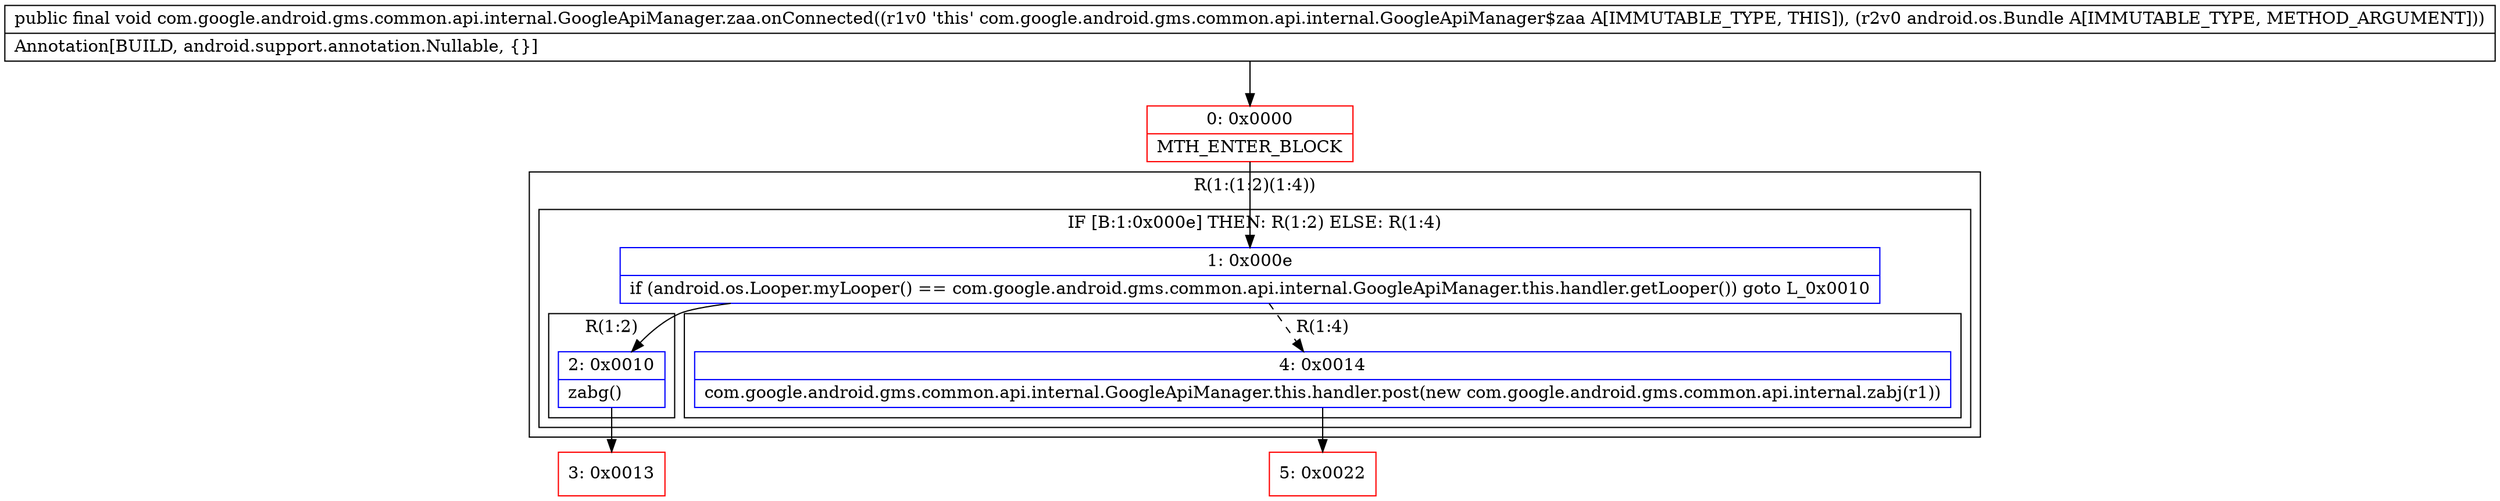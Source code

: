 digraph "CFG forcom.google.android.gms.common.api.internal.GoogleApiManager.zaa.onConnected(Landroid\/os\/Bundle;)V" {
subgraph cluster_Region_1961169678 {
label = "R(1:(1:2)(1:4))";
node [shape=record,color=blue];
subgraph cluster_IfRegion_262637229 {
label = "IF [B:1:0x000e] THEN: R(1:2) ELSE: R(1:4)";
node [shape=record,color=blue];
Node_1 [shape=record,label="{1\:\ 0x000e|if (android.os.Looper.myLooper() == com.google.android.gms.common.api.internal.GoogleApiManager.this.handler.getLooper()) goto L_0x0010\l}"];
subgraph cluster_Region_1184590131 {
label = "R(1:2)";
node [shape=record,color=blue];
Node_2 [shape=record,label="{2\:\ 0x0010|zabg()\l}"];
}
subgraph cluster_Region_1837372276 {
label = "R(1:4)";
node [shape=record,color=blue];
Node_4 [shape=record,label="{4\:\ 0x0014|com.google.android.gms.common.api.internal.GoogleApiManager.this.handler.post(new com.google.android.gms.common.api.internal.zabj(r1))\l}"];
}
}
}
Node_0 [shape=record,color=red,label="{0\:\ 0x0000|MTH_ENTER_BLOCK\l}"];
Node_3 [shape=record,color=red,label="{3\:\ 0x0013}"];
Node_5 [shape=record,color=red,label="{5\:\ 0x0022}"];
MethodNode[shape=record,label="{public final void com.google.android.gms.common.api.internal.GoogleApiManager.zaa.onConnected((r1v0 'this' com.google.android.gms.common.api.internal.GoogleApiManager$zaa A[IMMUTABLE_TYPE, THIS]), (r2v0 android.os.Bundle A[IMMUTABLE_TYPE, METHOD_ARGUMENT]))  | Annotation[BUILD, android.support.annotation.Nullable, \{\}]\l}"];
MethodNode -> Node_0;
Node_1 -> Node_2;
Node_1 -> Node_4[style=dashed];
Node_2 -> Node_3;
Node_4 -> Node_5;
Node_0 -> Node_1;
}

